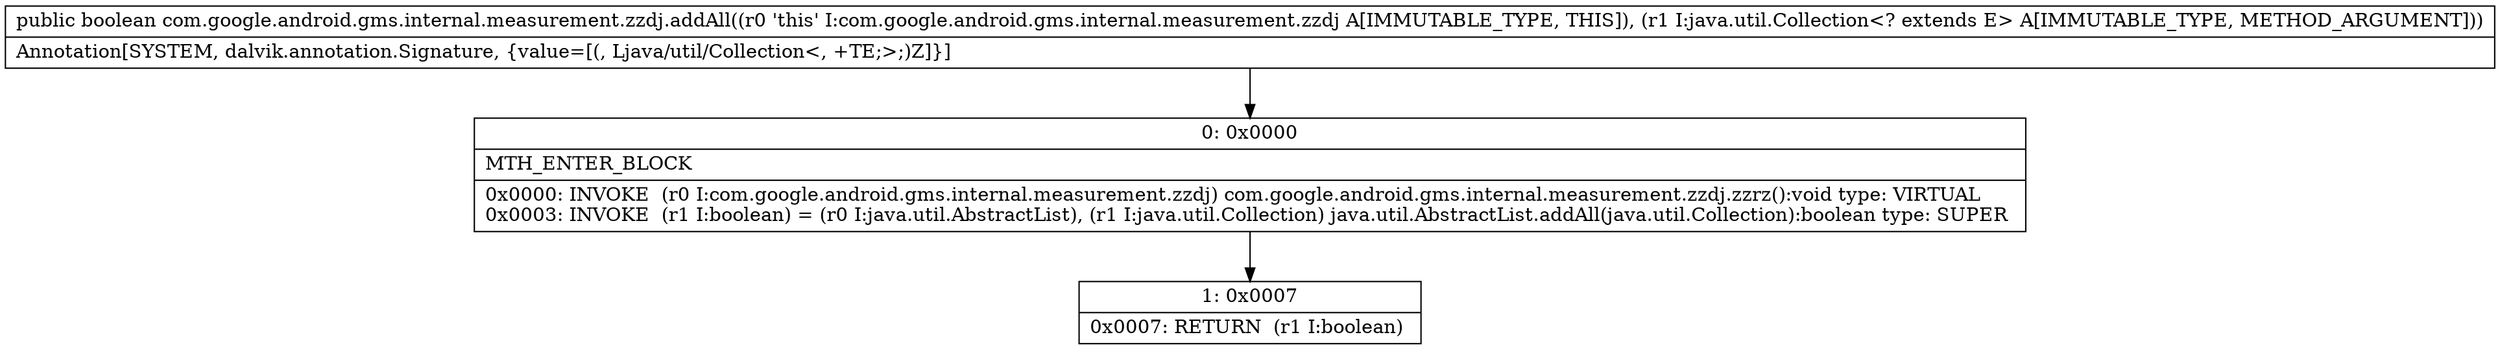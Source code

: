 digraph "CFG forcom.google.android.gms.internal.measurement.zzdj.addAll(Ljava\/util\/Collection;)Z" {
Node_0 [shape=record,label="{0\:\ 0x0000|MTH_ENTER_BLOCK\l|0x0000: INVOKE  (r0 I:com.google.android.gms.internal.measurement.zzdj) com.google.android.gms.internal.measurement.zzdj.zzrz():void type: VIRTUAL \l0x0003: INVOKE  (r1 I:boolean) = (r0 I:java.util.AbstractList), (r1 I:java.util.Collection) java.util.AbstractList.addAll(java.util.Collection):boolean type: SUPER \l}"];
Node_1 [shape=record,label="{1\:\ 0x0007|0x0007: RETURN  (r1 I:boolean) \l}"];
MethodNode[shape=record,label="{public boolean com.google.android.gms.internal.measurement.zzdj.addAll((r0 'this' I:com.google.android.gms.internal.measurement.zzdj A[IMMUTABLE_TYPE, THIS]), (r1 I:java.util.Collection\<? extends E\> A[IMMUTABLE_TYPE, METHOD_ARGUMENT]))  | Annotation[SYSTEM, dalvik.annotation.Signature, \{value=[(, Ljava\/util\/Collection\<, +TE;\>;)Z]\}]\l}"];
MethodNode -> Node_0;
Node_0 -> Node_1;
}

